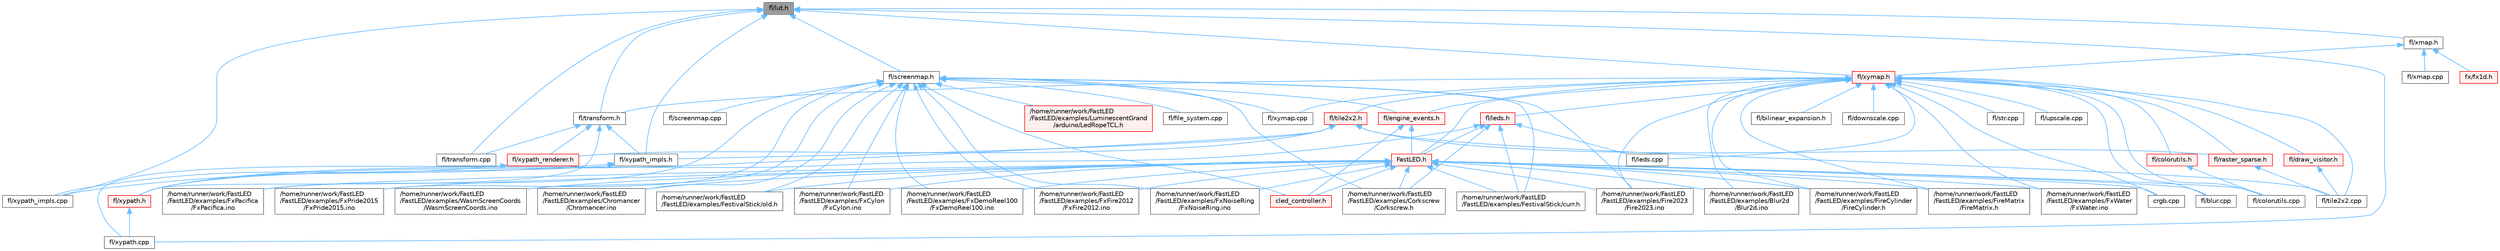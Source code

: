 digraph "fl/lut.h"
{
 // INTERACTIVE_SVG=YES
 // LATEX_PDF_SIZE
  bgcolor="transparent";
  edge [fontname=Helvetica,fontsize=10,labelfontname=Helvetica,labelfontsize=10];
  node [fontname=Helvetica,fontsize=10,shape=box,height=0.2,width=0.4];
  Node1 [id="Node000001",label="fl/lut.h",height=0.2,width=0.4,color="gray40", fillcolor="grey60", style="filled", fontcolor="black",tooltip=" "];
  Node1 -> Node2 [id="edge1_Node000001_Node000002",dir="back",color="steelblue1",style="solid",tooltip=" "];
  Node2 [id="Node000002",label="fl/screenmap.h",height=0.2,width=0.4,color="grey40", fillcolor="white", style="filled",URL="$d7/d97/screenmap_8h.html",tooltip=" "];
  Node2 -> Node3 [id="edge2_Node000002_Node000003",dir="back",color="steelblue1",style="solid",tooltip=" "];
  Node3 [id="Node000003",label="/home/runner/work/FastLED\l/FastLED/examples/Chromancer\l/Chromancer.ino",height=0.2,width=0.4,color="grey40", fillcolor="white", style="filled",URL="$d1/ddb/_chromancer_8ino.html",tooltip=" "];
  Node2 -> Node4 [id="edge3_Node000002_Node000004",dir="back",color="steelblue1",style="solid",tooltip=" "];
  Node4 [id="Node000004",label="/home/runner/work/FastLED\l/FastLED/examples/Corkscrew\l/Corkscrew.h",height=0.2,width=0.4,color="grey40", fillcolor="white", style="filled",URL="$df/d40/examples_2_corkscrew_2corkscrew_8h.html",tooltip=" "];
  Node2 -> Node5 [id="edge4_Node000002_Node000005",dir="back",color="steelblue1",style="solid",tooltip=" "];
  Node5 [id="Node000005",label="/home/runner/work/FastLED\l/FastLED/examples/FestivalStick/curr.h",height=0.2,width=0.4,color="grey40", fillcolor="white", style="filled",URL="$d4/d06/curr_8h.html",tooltip=" "];
  Node2 -> Node6 [id="edge5_Node000002_Node000006",dir="back",color="steelblue1",style="solid",tooltip=" "];
  Node6 [id="Node000006",label="/home/runner/work/FastLED\l/FastLED/examples/FestivalStick/old.h",height=0.2,width=0.4,color="grey40", fillcolor="white", style="filled",URL="$d7/da1/old_8h.html",tooltip=" "];
  Node2 -> Node7 [id="edge6_Node000002_Node000007",dir="back",color="steelblue1",style="solid",tooltip=" "];
  Node7 [id="Node000007",label="/home/runner/work/FastLED\l/FastLED/examples/Fire2023\l/Fire2023.ino",height=0.2,width=0.4,color="grey40", fillcolor="white", style="filled",URL="$d8/d2c/_fire2023_8ino.html",tooltip=" "];
  Node2 -> Node8 [id="edge7_Node000002_Node000008",dir="back",color="steelblue1",style="solid",tooltip=" "];
  Node8 [id="Node000008",label="/home/runner/work/FastLED\l/FastLED/examples/FxCylon\l/FxCylon.ino",height=0.2,width=0.4,color="grey40", fillcolor="white", style="filled",URL="$db/d86/_fx_cylon_8ino.html",tooltip=" "];
  Node2 -> Node9 [id="edge8_Node000002_Node000009",dir="back",color="steelblue1",style="solid",tooltip=" "];
  Node9 [id="Node000009",label="/home/runner/work/FastLED\l/FastLED/examples/FxDemoReel100\l/FxDemoReel100.ino",height=0.2,width=0.4,color="grey40", fillcolor="white", style="filled",URL="$d1/d8f/_fx_demo_reel100_8ino.html",tooltip=" "];
  Node2 -> Node10 [id="edge9_Node000002_Node000010",dir="back",color="steelblue1",style="solid",tooltip=" "];
  Node10 [id="Node000010",label="/home/runner/work/FastLED\l/FastLED/examples/FxFire2012\l/FxFire2012.ino",height=0.2,width=0.4,color="grey40", fillcolor="white", style="filled",URL="$df/d57/_fx_fire2012_8ino.html",tooltip=" "];
  Node2 -> Node11 [id="edge10_Node000002_Node000011",dir="back",color="steelblue1",style="solid",tooltip=" "];
  Node11 [id="Node000011",label="/home/runner/work/FastLED\l/FastLED/examples/FxNoiseRing\l/FxNoiseRing.ino",height=0.2,width=0.4,color="grey40", fillcolor="white", style="filled",URL="$d3/dac/_fx_noise_ring_8ino.html",tooltip=" "];
  Node2 -> Node12 [id="edge11_Node000002_Node000012",dir="back",color="steelblue1",style="solid",tooltip=" "];
  Node12 [id="Node000012",label="/home/runner/work/FastLED\l/FastLED/examples/FxPacifica\l/FxPacifica.ino",height=0.2,width=0.4,color="grey40", fillcolor="white", style="filled",URL="$dc/ded/_fx_pacifica_8ino.html",tooltip=" "];
  Node2 -> Node13 [id="edge12_Node000002_Node000013",dir="back",color="steelblue1",style="solid",tooltip=" "];
  Node13 [id="Node000013",label="/home/runner/work/FastLED\l/FastLED/examples/FxPride2015\l/FxPride2015.ino",height=0.2,width=0.4,color="grey40", fillcolor="white", style="filled",URL="$d2/db0/_fx_pride2015_8ino.html",tooltip=" "];
  Node2 -> Node14 [id="edge13_Node000002_Node000014",dir="back",color="steelblue1",style="solid",tooltip=" "];
  Node14 [id="Node000014",label="/home/runner/work/FastLED\l/FastLED/examples/LuminescentGrand\l/arduino/LedRopeTCL.h",height=0.2,width=0.4,color="red", fillcolor="#FFF0F0", style="filled",URL="$d9/d7e/_led_rope_t_c_l_8h.html",tooltip=" "];
  Node2 -> Node16 [id="edge14_Node000002_Node000016",dir="back",color="steelblue1",style="solid",tooltip=" "];
  Node16 [id="Node000016",label="/home/runner/work/FastLED\l/FastLED/examples/WasmScreenCoords\l/WasmScreenCoords.ino",height=0.2,width=0.4,color="grey40", fillcolor="white", style="filled",URL="$dc/d4d/_wasm_screen_coords_8ino.html",tooltip="Simple test for screen coordinates in the web compiled version of FastLED."];
  Node2 -> Node17 [id="edge15_Node000002_Node000017",dir="back",color="steelblue1",style="solid",tooltip=" "];
  Node17 [id="Node000017",label="cled_controller.h",height=0.2,width=0.4,color="red", fillcolor="#FFF0F0", style="filled",URL="$db/d6d/cled__controller_8h.html",tooltip="base definitions used by led controllers for writing out led data"];
  Node2 -> Node144 [id="edge16_Node000002_Node000144",dir="back",color="steelblue1",style="solid",tooltip=" "];
  Node144 [id="Node000144",label="fl/engine_events.h",height=0.2,width=0.4,color="red", fillcolor="#FFF0F0", style="filled",URL="$db/dc0/engine__events_8h.html",tooltip=" "];
  Node144 -> Node21 [id="edge17_Node000144_Node000021",dir="back",color="steelblue1",style="solid",tooltip=" "];
  Node21 [id="Node000021",label="FastLED.h",height=0.2,width=0.4,color="red", fillcolor="#FFF0F0", style="filled",URL="$db/d97/_fast_l_e_d_8h.html",tooltip="central include file for FastLED, defines the CFastLED class/object"];
  Node21 -> Node29 [id="edge18_Node000021_Node000029",dir="back",color="steelblue1",style="solid",tooltip=" "];
  Node29 [id="Node000029",label="/home/runner/work/FastLED\l/FastLED/examples/Blur2d\l/Blur2d.ino",height=0.2,width=0.4,color="grey40", fillcolor="white", style="filled",URL="$df/d42/_blur2d_8ino.html",tooltip=" "];
  Node21 -> Node3 [id="edge19_Node000021_Node000003",dir="back",color="steelblue1",style="solid",tooltip=" "];
  Node21 -> Node4 [id="edge20_Node000021_Node000004",dir="back",color="steelblue1",style="solid",tooltip=" "];
  Node21 -> Node5 [id="edge21_Node000021_Node000005",dir="back",color="steelblue1",style="solid",tooltip=" "];
  Node21 -> Node6 [id="edge22_Node000021_Node000006",dir="back",color="steelblue1",style="solid",tooltip=" "];
  Node21 -> Node7 [id="edge23_Node000021_Node000007",dir="back",color="steelblue1",style="solid",tooltip=" "];
  Node21 -> Node44 [id="edge24_Node000021_Node000044",dir="back",color="steelblue1",style="solid",tooltip=" "];
  Node44 [id="Node000044",label="/home/runner/work/FastLED\l/FastLED/examples/FireCylinder\l/FireCylinder.h",height=0.2,width=0.4,color="grey40", fillcolor="white", style="filled",URL="$d8/dd0/_fire_cylinder_8h.html",tooltip=" "];
  Node21 -> Node46 [id="edge25_Node000021_Node000046",dir="back",color="steelblue1",style="solid",tooltip=" "];
  Node46 [id="Node000046",label="/home/runner/work/FastLED\l/FastLED/examples/FireMatrix\l/FireMatrix.h",height=0.2,width=0.4,color="grey40", fillcolor="white", style="filled",URL="$d5/d88/_fire_matrix_8h.html",tooltip=" "];
  Node21 -> Node8 [id="edge26_Node000021_Node000008",dir="back",color="steelblue1",style="solid",tooltip=" "];
  Node21 -> Node9 [id="edge27_Node000021_Node000009",dir="back",color="steelblue1",style="solid",tooltip=" "];
  Node21 -> Node10 [id="edge28_Node000021_Node000010",dir="back",color="steelblue1",style="solid",tooltip=" "];
  Node21 -> Node11 [id="edge29_Node000021_Node000011",dir="back",color="steelblue1",style="solid",tooltip=" "];
  Node21 -> Node12 [id="edge30_Node000021_Node000012",dir="back",color="steelblue1",style="solid",tooltip=" "];
  Node21 -> Node13 [id="edge31_Node000021_Node000013",dir="back",color="steelblue1",style="solid",tooltip=" "];
  Node21 -> Node54 [id="edge32_Node000021_Node000054",dir="back",color="steelblue1",style="solid",tooltip=" "];
  Node54 [id="Node000054",label="/home/runner/work/FastLED\l/FastLED/examples/FxWater\l/FxWater.ino",height=0.2,width=0.4,color="grey40", fillcolor="white", style="filled",URL="$dd/d61/_fx_water_8ino.html",tooltip=" "];
  Node21 -> Node16 [id="edge33_Node000021_Node000016",dir="back",color="steelblue1",style="solid",tooltip=" "];
  Node21 -> Node17 [id="edge34_Node000021_Node000017",dir="back",color="steelblue1",style="solid",tooltip=" "];
  Node21 -> Node95 [id="edge35_Node000021_Node000095",dir="back",color="steelblue1",style="solid",tooltip=" "];
  Node95 [id="Node000095",label="crgb.cpp",height=0.2,width=0.4,color="grey40", fillcolor="white", style="filled",URL="$d0/de3/crgb_8cpp.html",tooltip="Utility functions for the red, green, and blue (RGB) pixel struct."];
  Node21 -> Node105 [id="edge36_Node000021_Node000105",dir="back",color="steelblue1",style="solid",tooltip=" "];
  Node105 [id="Node000105",label="fl/blur.cpp",height=0.2,width=0.4,color="grey40", fillcolor="white", style="filled",URL="$de/dc8/blur_8cpp.html",tooltip=" "];
  Node21 -> Node106 [id="edge37_Node000021_Node000106",dir="back",color="steelblue1",style="solid",tooltip=" "];
  Node106 [id="Node000106",label="fl/colorutils.cpp",height=0.2,width=0.4,color="grey40", fillcolor="white", style="filled",URL="$da/d2d/colorutils_8cpp.html",tooltip="Misc utility functions for palettes, blending, and more."];
  Node144 -> Node17 [id="edge38_Node000144_Node000017",dir="back",color="steelblue1",style="solid",tooltip=" "];
  Node2 -> Node155 [id="edge39_Node000002_Node000155",dir="back",color="steelblue1",style="solid",tooltip=" "];
  Node155 [id="Node000155",label="fl/file_system.cpp",height=0.2,width=0.4,color="grey40", fillcolor="white", style="filled",URL="$d4/d37/file__system_8cpp.html",tooltip=" "];
  Node2 -> Node156 [id="edge40_Node000002_Node000156",dir="back",color="steelblue1",style="solid",tooltip=" "];
  Node156 [id="Node000156",label="fl/screenmap.cpp",height=0.2,width=0.4,color="grey40", fillcolor="white", style="filled",URL="$d9/d6f/screenmap_8cpp.html",tooltip=" "];
  Node2 -> Node157 [id="edge41_Node000002_Node000157",dir="back",color="steelblue1",style="solid",tooltip=" "];
  Node157 [id="Node000157",label="fl/xymap.cpp",height=0.2,width=0.4,color="grey40", fillcolor="white", style="filled",URL="$d7/d09/xymap_8cpp.html",tooltip=" "];
  Node1 -> Node158 [id="edge42_Node000001_Node000158",dir="back",color="steelblue1",style="solid",tooltip=" "];
  Node158 [id="Node000158",label="fl/transform.cpp",height=0.2,width=0.4,color="grey40", fillcolor="white", style="filled",URL="$d8/d8c/transform_8cpp.html",tooltip=" "];
  Node1 -> Node159 [id="edge43_Node000001_Node000159",dir="back",color="steelblue1",style="solid",tooltip=" "];
  Node159 [id="Node000159",label="fl/transform.h",height=0.2,width=0.4,color="grey40", fillcolor="white", style="filled",URL="$d2/d80/transform_8h.html",tooltip=" "];
  Node159 -> Node158 [id="edge44_Node000159_Node000158",dir="back",color="steelblue1",style="solid",tooltip=" "];
  Node159 -> Node160 [id="edge45_Node000159_Node000160",dir="back",color="steelblue1",style="solid",tooltip=" "];
  Node160 [id="Node000160",label="fl/xypath.h",height=0.2,width=0.4,color="red", fillcolor="#FFF0F0", style="filled",URL="$d5/df2/xypath_8h.html",tooltip=" "];
  Node160 -> Node165 [id="edge46_Node000160_Node000165",dir="back",color="steelblue1",style="solid",tooltip=" "];
  Node165 [id="Node000165",label="fl/xypath.cpp",height=0.2,width=0.4,color="grey40", fillcolor="white", style="filled",URL="$d4/d78/xypath_8cpp.html",tooltip=" "];
  Node159 -> Node167 [id="edge47_Node000159_Node000167",dir="back",color="steelblue1",style="solid",tooltip=" "];
  Node167 [id="Node000167",label="fl/xypath_impls.h",height=0.2,width=0.4,color="grey40", fillcolor="white", style="filled",URL="$d8/d5f/xypath__impls_8h.html",tooltip=" "];
  Node167 -> Node160 [id="edge48_Node000167_Node000160",dir="back",color="steelblue1",style="solid",tooltip=" "];
  Node167 -> Node168 [id="edge49_Node000167_Node000168",dir="back",color="steelblue1",style="solid",tooltip=" "];
  Node168 [id="Node000168",label="fl/xypath_impls.cpp",height=0.2,width=0.4,color="grey40", fillcolor="white", style="filled",URL="$d4/db1/xypath__impls_8cpp.html",tooltip=" "];
  Node159 -> Node169 [id="edge50_Node000159_Node000169",dir="back",color="steelblue1",style="solid",tooltip=" "];
  Node169 [id="Node000169",label="fl/xypath_renderer.h",height=0.2,width=0.4,color="red", fillcolor="#FFF0F0", style="filled",URL="$d2/d88/xypath__renderer_8h.html",tooltip=" "];
  Node169 -> Node165 [id="edge51_Node000169_Node000165",dir="back",color="steelblue1",style="solid",tooltip=" "];
  Node169 -> Node168 [id="edge52_Node000169_Node000168",dir="back",color="steelblue1",style="solid",tooltip=" "];
  Node1 -> Node170 [id="edge53_Node000001_Node000170",dir="back",color="steelblue1",style="solid",tooltip=" "];
  Node170 [id="Node000170",label="fl/xmap.h",height=0.2,width=0.4,color="grey40", fillcolor="white", style="filled",URL="$dd/dcc/xmap_8h.html",tooltip=" "];
  Node170 -> Node171 [id="edge54_Node000170_Node000171",dir="back",color="steelblue1",style="solid",tooltip=" "];
  Node171 [id="Node000171",label="fl/xmap.cpp",height=0.2,width=0.4,color="grey40", fillcolor="white", style="filled",URL="$db/db8/xmap_8cpp.html",tooltip=" "];
  Node170 -> Node172 [id="edge55_Node000170_Node000172",dir="back",color="steelblue1",style="solid",tooltip=" "];
  Node172 [id="Node000172",label="fl/xymap.h",height=0.2,width=0.4,color="red", fillcolor="#FFF0F0", style="filled",URL="$da/d61/xymap_8h.html",tooltip=" "];
  Node172 -> Node29 [id="edge56_Node000172_Node000029",dir="back",color="steelblue1",style="solid",tooltip=" "];
  Node172 -> Node7 [id="edge57_Node000172_Node000007",dir="back",color="steelblue1",style="solid",tooltip=" "];
  Node172 -> Node44 [id="edge58_Node000172_Node000044",dir="back",color="steelblue1",style="solid",tooltip=" "];
  Node172 -> Node46 [id="edge59_Node000172_Node000046",dir="back",color="steelblue1",style="solid",tooltip=" "];
  Node172 -> Node54 [id="edge60_Node000172_Node000054",dir="back",color="steelblue1",style="solid",tooltip=" "];
  Node172 -> Node21 [id="edge61_Node000172_Node000021",dir="back",color="steelblue1",style="solid",tooltip=" "];
  Node172 -> Node95 [id="edge62_Node000172_Node000095",dir="back",color="steelblue1",style="solid",tooltip=" "];
  Node172 -> Node173 [id="edge63_Node000172_Node000173",dir="back",color="steelblue1",style="solid",tooltip=" "];
  Node173 [id="Node000173",label="fl/bilinear_expansion.h",height=0.2,width=0.4,color="grey40", fillcolor="white", style="filled",URL="$da/d34/bilinear__expansion_8h.html",tooltip="Demonstrates how to mix noise generation with color palettes on a 2D LED matrix."];
  Node172 -> Node105 [id="edge64_Node000172_Node000105",dir="back",color="steelblue1",style="solid",tooltip=" "];
  Node172 -> Node106 [id="edge65_Node000172_Node000106",dir="back",color="steelblue1",style="solid",tooltip=" "];
  Node172 -> Node174 [id="edge66_Node000172_Node000174",dir="back",color="steelblue1",style="solid",tooltip=" "];
  Node174 [id="Node000174",label="fl/colorutils.h",height=0.2,width=0.4,color="red", fillcolor="#FFF0F0", style="filled",URL="$d7/df9/fl_2colorutils_8h.html",tooltip="Utility functions for color fill, palettes, blending, and more."];
  Node174 -> Node106 [id="edge67_Node000174_Node000106",dir="back",color="steelblue1",style="solid",tooltip=" "];
  Node172 -> Node182 [id="edge68_Node000172_Node000182",dir="back",color="steelblue1",style="solid",tooltip=" "];
  Node182 [id="Node000182",label="fl/downscale.cpp",height=0.2,width=0.4,color="grey40", fillcolor="white", style="filled",URL="$d8/df9/downscale_8cpp.html",tooltip=" "];
  Node172 -> Node179 [id="edge69_Node000172_Node000179",dir="back",color="steelblue1",style="solid",tooltip=" "];
  Node179 [id="Node000179",label="fl/draw_visitor.h",height=0.2,width=0.4,color="red", fillcolor="#FFF0F0", style="filled",URL="$d0/d4f/draw__visitor_8h.html",tooltip=" "];
  Node179 -> Node181 [id="edge70_Node000179_Node000181",dir="back",color="steelblue1",style="solid",tooltip=" "];
  Node181 [id="Node000181",label="fl/tile2x2.cpp",height=0.2,width=0.4,color="grey40", fillcolor="white", style="filled",URL="$db/d15/tile2x2_8cpp.html",tooltip=" "];
  Node172 -> Node144 [id="edge71_Node000172_Node000144",dir="back",color="steelblue1",style="solid",tooltip=" "];
  Node172 -> Node183 [id="edge72_Node000172_Node000183",dir="back",color="steelblue1",style="solid",tooltip=" "];
  Node183 [id="Node000183",label="fl/leds.cpp",height=0.2,width=0.4,color="grey40", fillcolor="white", style="filled",URL="$d6/d78/leds_8cpp.html",tooltip=" "];
  Node172 -> Node184 [id="edge73_Node000172_Node000184",dir="back",color="steelblue1",style="solid",tooltip=" "];
  Node184 [id="Node000184",label="fl/leds.h",height=0.2,width=0.4,color="red", fillcolor="#FFF0F0", style="filled",URL="$da/d78/leds_8h.html",tooltip=" "];
  Node184 -> Node4 [id="edge74_Node000184_Node000004",dir="back",color="steelblue1",style="solid",tooltip=" "];
  Node184 -> Node5 [id="edge75_Node000184_Node000005",dir="back",color="steelblue1",style="solid",tooltip=" "];
  Node184 -> Node21 [id="edge76_Node000184_Node000021",dir="back",color="steelblue1",style="solid",tooltip=" "];
  Node184 -> Node183 [id="edge77_Node000184_Node000183",dir="back",color="steelblue1",style="solid",tooltip=" "];
  Node184 -> Node160 [id="edge78_Node000184_Node000160",dir="back",color="steelblue1",style="solid",tooltip=" "];
  Node172 -> Node186 [id="edge79_Node000172_Node000186",dir="back",color="steelblue1",style="solid",tooltip=" "];
  Node186 [id="Node000186",label="fl/raster_sparse.h",height=0.2,width=0.4,color="red", fillcolor="#FFF0F0", style="filled",URL="$d4/df9/raster__sparse_8h.html",tooltip=" "];
  Node186 -> Node181 [id="edge80_Node000186_Node000181",dir="back",color="steelblue1",style="solid",tooltip=" "];
  Node172 -> Node188 [id="edge81_Node000172_Node000188",dir="back",color="steelblue1",style="solid",tooltip=" "];
  Node188 [id="Node000188",label="fl/str.cpp",height=0.2,width=0.4,color="grey40", fillcolor="white", style="filled",URL="$d1/d1f/str_8cpp.html",tooltip=" "];
  Node172 -> Node181 [id="edge82_Node000172_Node000181",dir="back",color="steelblue1",style="solid",tooltip=" "];
  Node172 -> Node189 [id="edge83_Node000172_Node000189",dir="back",color="steelblue1",style="solid",tooltip=" "];
  Node189 [id="Node000189",label="fl/tile2x2.h",height=0.2,width=0.4,color="red", fillcolor="#FFF0F0", style="filled",URL="$d2/db4/tile2x2_8h.html",tooltip=" "];
  Node189 -> Node186 [id="edge84_Node000189_Node000186",dir="back",color="steelblue1",style="solid",tooltip=" "];
  Node189 -> Node181 [id="edge85_Node000189_Node000181",dir="back",color="steelblue1",style="solid",tooltip=" "];
  Node189 -> Node160 [id="edge86_Node000189_Node000160",dir="back",color="steelblue1",style="solid",tooltip=" "];
  Node189 -> Node167 [id="edge87_Node000189_Node000167",dir="back",color="steelblue1",style="solid",tooltip=" "];
  Node189 -> Node169 [id="edge88_Node000189_Node000169",dir="back",color="steelblue1",style="solid",tooltip=" "];
  Node172 -> Node159 [id="edge89_Node000172_Node000159",dir="back",color="steelblue1",style="solid",tooltip=" "];
  Node172 -> Node195 [id="edge90_Node000172_Node000195",dir="back",color="steelblue1",style="solid",tooltip=" "];
  Node195 [id="Node000195",label="fl/upscale.cpp",height=0.2,width=0.4,color="grey40", fillcolor="white", style="filled",URL="$d0/d4f/upscale_8cpp.html",tooltip=" "];
  Node172 -> Node157 [id="edge91_Node000172_Node000157",dir="back",color="steelblue1",style="solid",tooltip=" "];
  Node170 -> Node215 [id="edge92_Node000170_Node000215",dir="back",color="steelblue1",style="solid",tooltip=" "];
  Node215 [id="Node000215",label="fx/fx1d.h",height=0.2,width=0.4,color="red", fillcolor="#FFF0F0", style="filled",URL="$da/d81/fx1d_8h.html",tooltip=" "];
  Node1 -> Node172 [id="edge93_Node000001_Node000172",dir="back",color="steelblue1",style="solid",tooltip=" "];
  Node1 -> Node165 [id="edge94_Node000001_Node000165",dir="back",color="steelblue1",style="solid",tooltip=" "];
  Node1 -> Node168 [id="edge95_Node000001_Node000168",dir="back",color="steelblue1",style="solid",tooltip=" "];
  Node1 -> Node167 [id="edge96_Node000001_Node000167",dir="back",color="steelblue1",style="solid",tooltip=" "];
}
